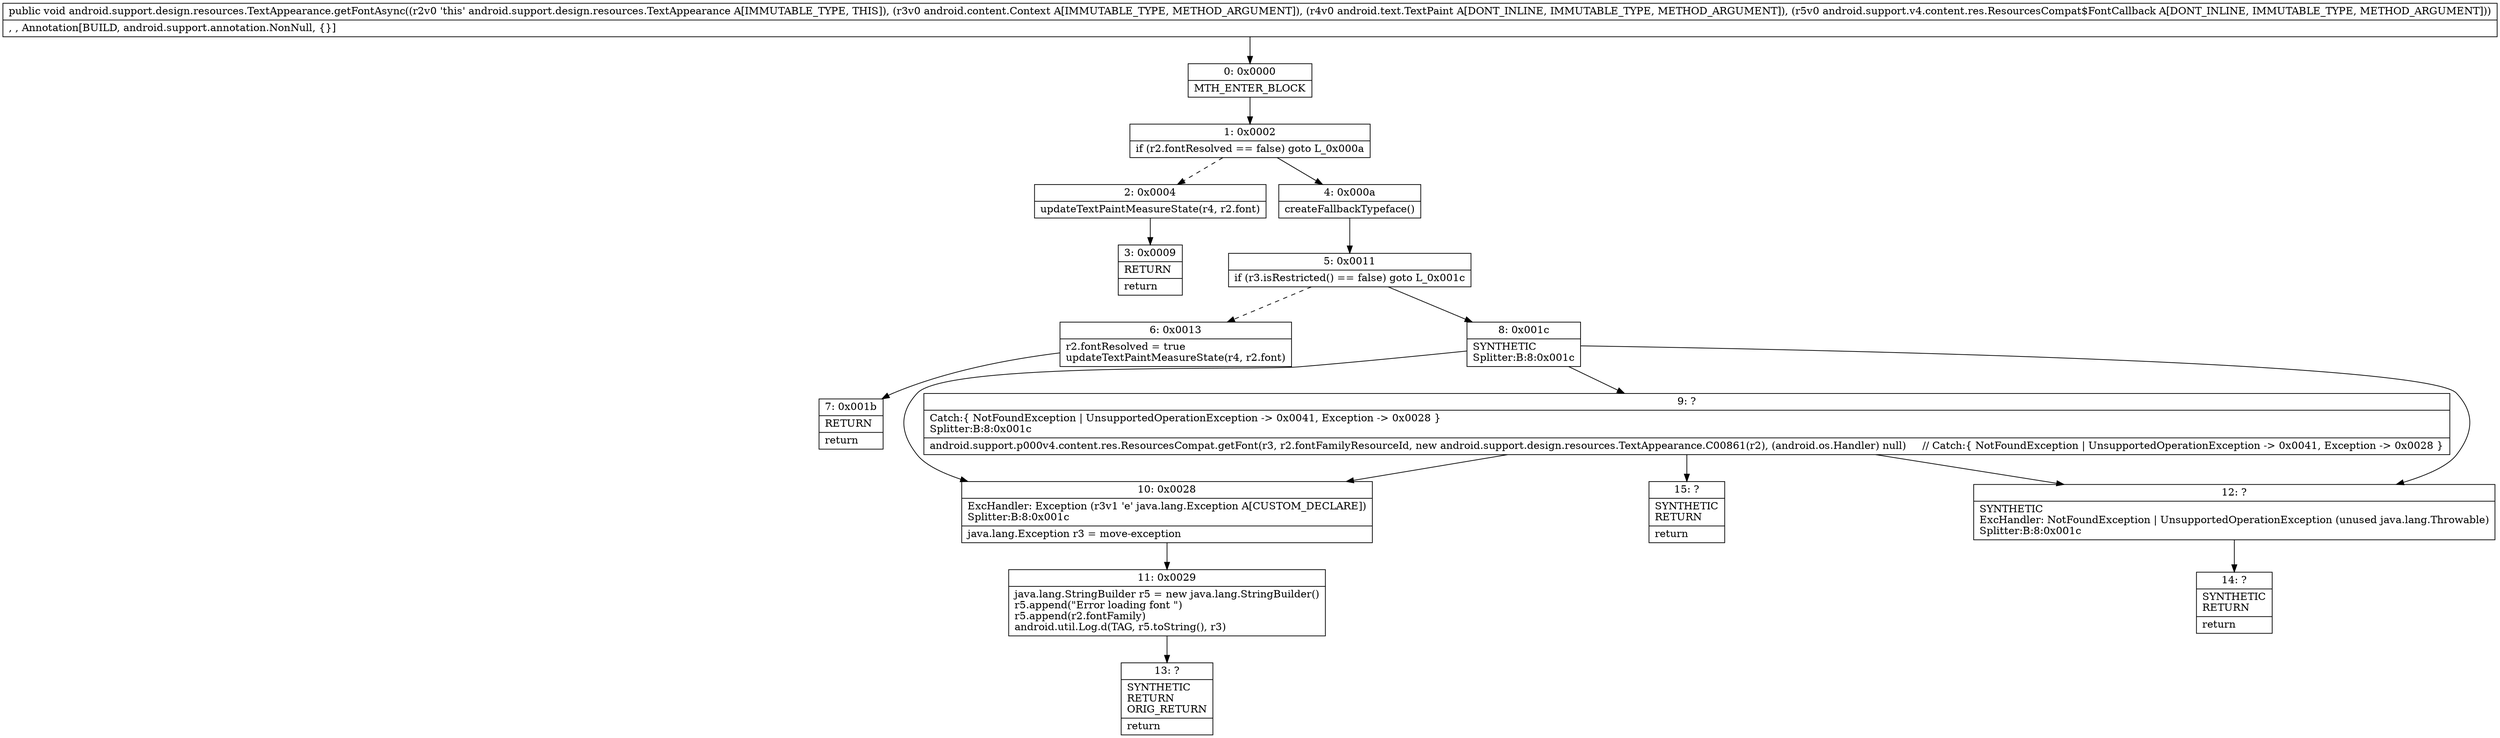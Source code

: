 digraph "CFG forandroid.support.design.resources.TextAppearance.getFontAsync(Landroid\/content\/Context;Landroid\/text\/TextPaint;Landroid\/support\/v4\/content\/res\/ResourcesCompat$FontCallback;)V" {
Node_0 [shape=record,label="{0\:\ 0x0000|MTH_ENTER_BLOCK\l}"];
Node_1 [shape=record,label="{1\:\ 0x0002|if (r2.fontResolved == false) goto L_0x000a\l}"];
Node_2 [shape=record,label="{2\:\ 0x0004|updateTextPaintMeasureState(r4, r2.font)\l}"];
Node_3 [shape=record,label="{3\:\ 0x0009|RETURN\l|return\l}"];
Node_4 [shape=record,label="{4\:\ 0x000a|createFallbackTypeface()\l}"];
Node_5 [shape=record,label="{5\:\ 0x0011|if (r3.isRestricted() == false) goto L_0x001c\l}"];
Node_6 [shape=record,label="{6\:\ 0x0013|r2.fontResolved = true\lupdateTextPaintMeasureState(r4, r2.font)\l}"];
Node_7 [shape=record,label="{7\:\ 0x001b|RETURN\l|return\l}"];
Node_8 [shape=record,label="{8\:\ 0x001c|SYNTHETIC\lSplitter:B:8:0x001c\l}"];
Node_9 [shape=record,label="{9\:\ ?|Catch:\{ NotFoundException \| UnsupportedOperationException \-\> 0x0041, Exception \-\> 0x0028 \}\lSplitter:B:8:0x001c\l|android.support.p000v4.content.res.ResourcesCompat.getFont(r3, r2.fontFamilyResourceId, new android.support.design.resources.TextAppearance.C00861(r2), (android.os.Handler) null)     \/\/ Catch:\{ NotFoundException \| UnsupportedOperationException \-\> 0x0041, Exception \-\> 0x0028 \}\l}"];
Node_10 [shape=record,label="{10\:\ 0x0028|ExcHandler: Exception (r3v1 'e' java.lang.Exception A[CUSTOM_DECLARE])\lSplitter:B:8:0x001c\l|java.lang.Exception r3 = move\-exception\l}"];
Node_11 [shape=record,label="{11\:\ 0x0029|java.lang.StringBuilder r5 = new java.lang.StringBuilder()\lr5.append(\"Error loading font \")\lr5.append(r2.fontFamily)\landroid.util.Log.d(TAG, r5.toString(), r3)\l}"];
Node_12 [shape=record,label="{12\:\ ?|SYNTHETIC\lExcHandler: NotFoundException \| UnsupportedOperationException (unused java.lang.Throwable)\lSplitter:B:8:0x001c\l}"];
Node_13 [shape=record,label="{13\:\ ?|SYNTHETIC\lRETURN\lORIG_RETURN\l|return\l}"];
Node_14 [shape=record,label="{14\:\ ?|SYNTHETIC\lRETURN\l|return\l}"];
Node_15 [shape=record,label="{15\:\ ?|SYNTHETIC\lRETURN\l|return\l}"];
MethodNode[shape=record,label="{public void android.support.design.resources.TextAppearance.getFontAsync((r2v0 'this' android.support.design.resources.TextAppearance A[IMMUTABLE_TYPE, THIS]), (r3v0 android.content.Context A[IMMUTABLE_TYPE, METHOD_ARGUMENT]), (r4v0 android.text.TextPaint A[DONT_INLINE, IMMUTABLE_TYPE, METHOD_ARGUMENT]), (r5v0 android.support.v4.content.res.ResourcesCompat$FontCallback A[DONT_INLINE, IMMUTABLE_TYPE, METHOD_ARGUMENT]))  | , , Annotation[BUILD, android.support.annotation.NonNull, \{\}]\l}"];
MethodNode -> Node_0;
Node_0 -> Node_1;
Node_1 -> Node_2[style=dashed];
Node_1 -> Node_4;
Node_2 -> Node_3;
Node_4 -> Node_5;
Node_5 -> Node_6[style=dashed];
Node_5 -> Node_8;
Node_6 -> Node_7;
Node_8 -> Node_9;
Node_8 -> Node_12;
Node_8 -> Node_10;
Node_9 -> Node_12;
Node_9 -> Node_10;
Node_9 -> Node_15;
Node_10 -> Node_11;
Node_11 -> Node_13;
Node_12 -> Node_14;
}


